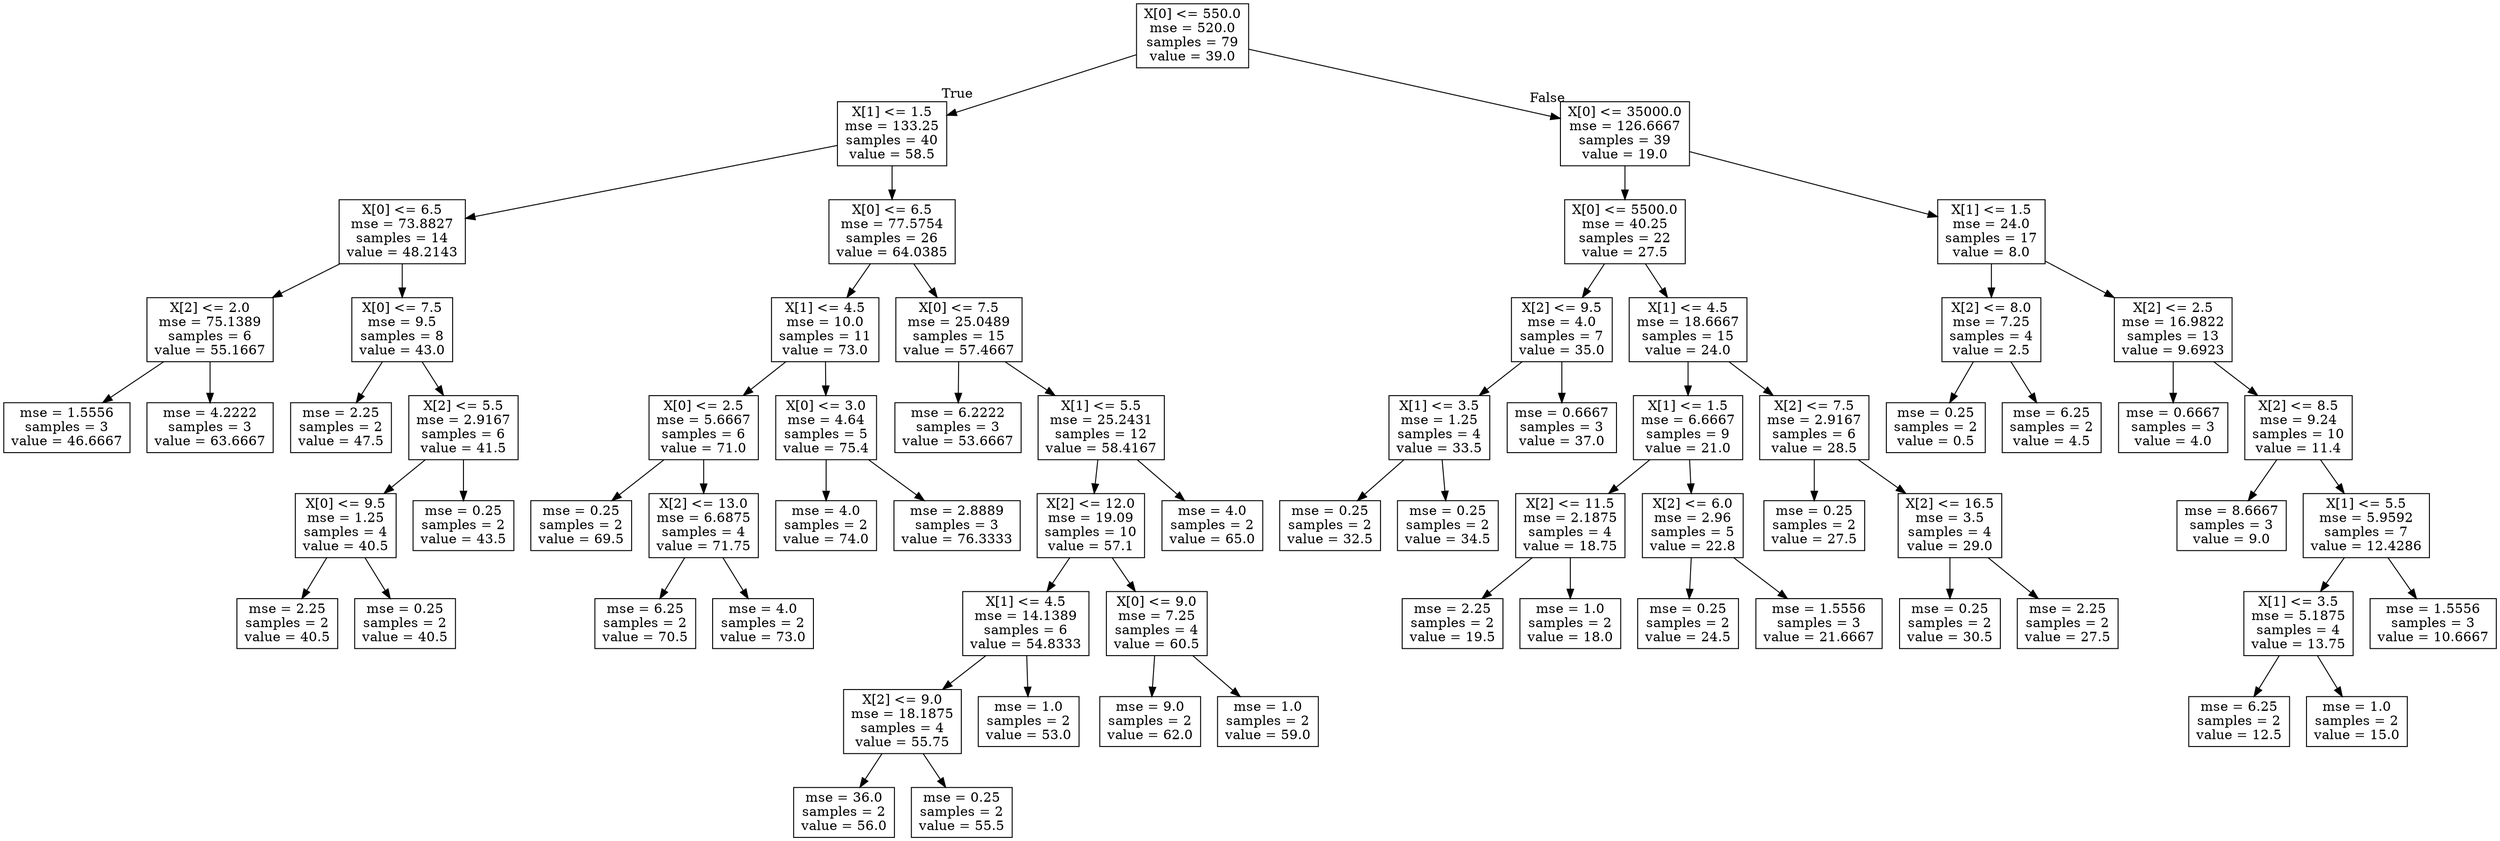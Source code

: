 digraph Tree {
node [shape=box] ;
0 [label="X[0] <= 550.0\nmse = 520.0\nsamples = 79\nvalue = 39.0"] ;
1 [label="X[1] <= 1.5\nmse = 133.25\nsamples = 40\nvalue = 58.5"] ;
0 -> 1 [labeldistance=2.5, labelangle=45, headlabel="True"] ;
2 [label="X[0] <= 6.5\nmse = 73.8827\nsamples = 14\nvalue = 48.2143"] ;
1 -> 2 ;
3 [label="X[2] <= 2.0\nmse = 75.1389\nsamples = 6\nvalue = 55.1667"] ;
2 -> 3 ;
4 [label="mse = 1.5556\nsamples = 3\nvalue = 46.6667"] ;
3 -> 4 ;
5 [label="mse = 4.2222\nsamples = 3\nvalue = 63.6667"] ;
3 -> 5 ;
6 [label="X[0] <= 7.5\nmse = 9.5\nsamples = 8\nvalue = 43.0"] ;
2 -> 6 ;
7 [label="mse = 2.25\nsamples = 2\nvalue = 47.5"] ;
6 -> 7 ;
8 [label="X[2] <= 5.5\nmse = 2.9167\nsamples = 6\nvalue = 41.5"] ;
6 -> 8 ;
9 [label="X[0] <= 9.5\nmse = 1.25\nsamples = 4\nvalue = 40.5"] ;
8 -> 9 ;
10 [label="mse = 2.25\nsamples = 2\nvalue = 40.5"] ;
9 -> 10 ;
11 [label="mse = 0.25\nsamples = 2\nvalue = 40.5"] ;
9 -> 11 ;
12 [label="mse = 0.25\nsamples = 2\nvalue = 43.5"] ;
8 -> 12 ;
13 [label="X[0] <= 6.5\nmse = 77.5754\nsamples = 26\nvalue = 64.0385"] ;
1 -> 13 ;
14 [label="X[1] <= 4.5\nmse = 10.0\nsamples = 11\nvalue = 73.0"] ;
13 -> 14 ;
15 [label="X[0] <= 2.5\nmse = 5.6667\nsamples = 6\nvalue = 71.0"] ;
14 -> 15 ;
16 [label="mse = 0.25\nsamples = 2\nvalue = 69.5"] ;
15 -> 16 ;
17 [label="X[2] <= 13.0\nmse = 6.6875\nsamples = 4\nvalue = 71.75"] ;
15 -> 17 ;
18 [label="mse = 6.25\nsamples = 2\nvalue = 70.5"] ;
17 -> 18 ;
19 [label="mse = 4.0\nsamples = 2\nvalue = 73.0"] ;
17 -> 19 ;
20 [label="X[0] <= 3.0\nmse = 4.64\nsamples = 5\nvalue = 75.4"] ;
14 -> 20 ;
21 [label="mse = 4.0\nsamples = 2\nvalue = 74.0"] ;
20 -> 21 ;
22 [label="mse = 2.8889\nsamples = 3\nvalue = 76.3333"] ;
20 -> 22 ;
23 [label="X[0] <= 7.5\nmse = 25.0489\nsamples = 15\nvalue = 57.4667"] ;
13 -> 23 ;
24 [label="mse = 6.2222\nsamples = 3\nvalue = 53.6667"] ;
23 -> 24 ;
25 [label="X[1] <= 5.5\nmse = 25.2431\nsamples = 12\nvalue = 58.4167"] ;
23 -> 25 ;
26 [label="X[2] <= 12.0\nmse = 19.09\nsamples = 10\nvalue = 57.1"] ;
25 -> 26 ;
27 [label="X[1] <= 4.5\nmse = 14.1389\nsamples = 6\nvalue = 54.8333"] ;
26 -> 27 ;
28 [label="X[2] <= 9.0\nmse = 18.1875\nsamples = 4\nvalue = 55.75"] ;
27 -> 28 ;
29 [label="mse = 36.0\nsamples = 2\nvalue = 56.0"] ;
28 -> 29 ;
30 [label="mse = 0.25\nsamples = 2\nvalue = 55.5"] ;
28 -> 30 ;
31 [label="mse = 1.0\nsamples = 2\nvalue = 53.0"] ;
27 -> 31 ;
32 [label="X[0] <= 9.0\nmse = 7.25\nsamples = 4\nvalue = 60.5"] ;
26 -> 32 ;
33 [label="mse = 9.0\nsamples = 2\nvalue = 62.0"] ;
32 -> 33 ;
34 [label="mse = 1.0\nsamples = 2\nvalue = 59.0"] ;
32 -> 34 ;
35 [label="mse = 4.0\nsamples = 2\nvalue = 65.0"] ;
25 -> 35 ;
36 [label="X[0] <= 35000.0\nmse = 126.6667\nsamples = 39\nvalue = 19.0"] ;
0 -> 36 [labeldistance=2.5, labelangle=-45, headlabel="False"] ;
37 [label="X[0] <= 5500.0\nmse = 40.25\nsamples = 22\nvalue = 27.5"] ;
36 -> 37 ;
38 [label="X[2] <= 9.5\nmse = 4.0\nsamples = 7\nvalue = 35.0"] ;
37 -> 38 ;
39 [label="X[1] <= 3.5\nmse = 1.25\nsamples = 4\nvalue = 33.5"] ;
38 -> 39 ;
40 [label="mse = 0.25\nsamples = 2\nvalue = 32.5"] ;
39 -> 40 ;
41 [label="mse = 0.25\nsamples = 2\nvalue = 34.5"] ;
39 -> 41 ;
42 [label="mse = 0.6667\nsamples = 3\nvalue = 37.0"] ;
38 -> 42 ;
43 [label="X[1] <= 4.5\nmse = 18.6667\nsamples = 15\nvalue = 24.0"] ;
37 -> 43 ;
44 [label="X[1] <= 1.5\nmse = 6.6667\nsamples = 9\nvalue = 21.0"] ;
43 -> 44 ;
45 [label="X[2] <= 11.5\nmse = 2.1875\nsamples = 4\nvalue = 18.75"] ;
44 -> 45 ;
46 [label="mse = 2.25\nsamples = 2\nvalue = 19.5"] ;
45 -> 46 ;
47 [label="mse = 1.0\nsamples = 2\nvalue = 18.0"] ;
45 -> 47 ;
48 [label="X[2] <= 6.0\nmse = 2.96\nsamples = 5\nvalue = 22.8"] ;
44 -> 48 ;
49 [label="mse = 0.25\nsamples = 2\nvalue = 24.5"] ;
48 -> 49 ;
50 [label="mse = 1.5556\nsamples = 3\nvalue = 21.6667"] ;
48 -> 50 ;
51 [label="X[2] <= 7.5\nmse = 2.9167\nsamples = 6\nvalue = 28.5"] ;
43 -> 51 ;
52 [label="mse = 0.25\nsamples = 2\nvalue = 27.5"] ;
51 -> 52 ;
53 [label="X[2] <= 16.5\nmse = 3.5\nsamples = 4\nvalue = 29.0"] ;
51 -> 53 ;
54 [label="mse = 0.25\nsamples = 2\nvalue = 30.5"] ;
53 -> 54 ;
55 [label="mse = 2.25\nsamples = 2\nvalue = 27.5"] ;
53 -> 55 ;
56 [label="X[1] <= 1.5\nmse = 24.0\nsamples = 17\nvalue = 8.0"] ;
36 -> 56 ;
57 [label="X[2] <= 8.0\nmse = 7.25\nsamples = 4\nvalue = 2.5"] ;
56 -> 57 ;
58 [label="mse = 0.25\nsamples = 2\nvalue = 0.5"] ;
57 -> 58 ;
59 [label="mse = 6.25\nsamples = 2\nvalue = 4.5"] ;
57 -> 59 ;
60 [label="X[2] <= 2.5\nmse = 16.9822\nsamples = 13\nvalue = 9.6923"] ;
56 -> 60 ;
61 [label="mse = 0.6667\nsamples = 3\nvalue = 4.0"] ;
60 -> 61 ;
62 [label="X[2] <= 8.5\nmse = 9.24\nsamples = 10\nvalue = 11.4"] ;
60 -> 62 ;
63 [label="mse = 8.6667\nsamples = 3\nvalue = 9.0"] ;
62 -> 63 ;
64 [label="X[1] <= 5.5\nmse = 5.9592\nsamples = 7\nvalue = 12.4286"] ;
62 -> 64 ;
65 [label="X[1] <= 3.5\nmse = 5.1875\nsamples = 4\nvalue = 13.75"] ;
64 -> 65 ;
66 [label="mse = 6.25\nsamples = 2\nvalue = 12.5"] ;
65 -> 66 ;
67 [label="mse = 1.0\nsamples = 2\nvalue = 15.0"] ;
65 -> 67 ;
68 [label="mse = 1.5556\nsamples = 3\nvalue = 10.6667"] ;
64 -> 68 ;
}